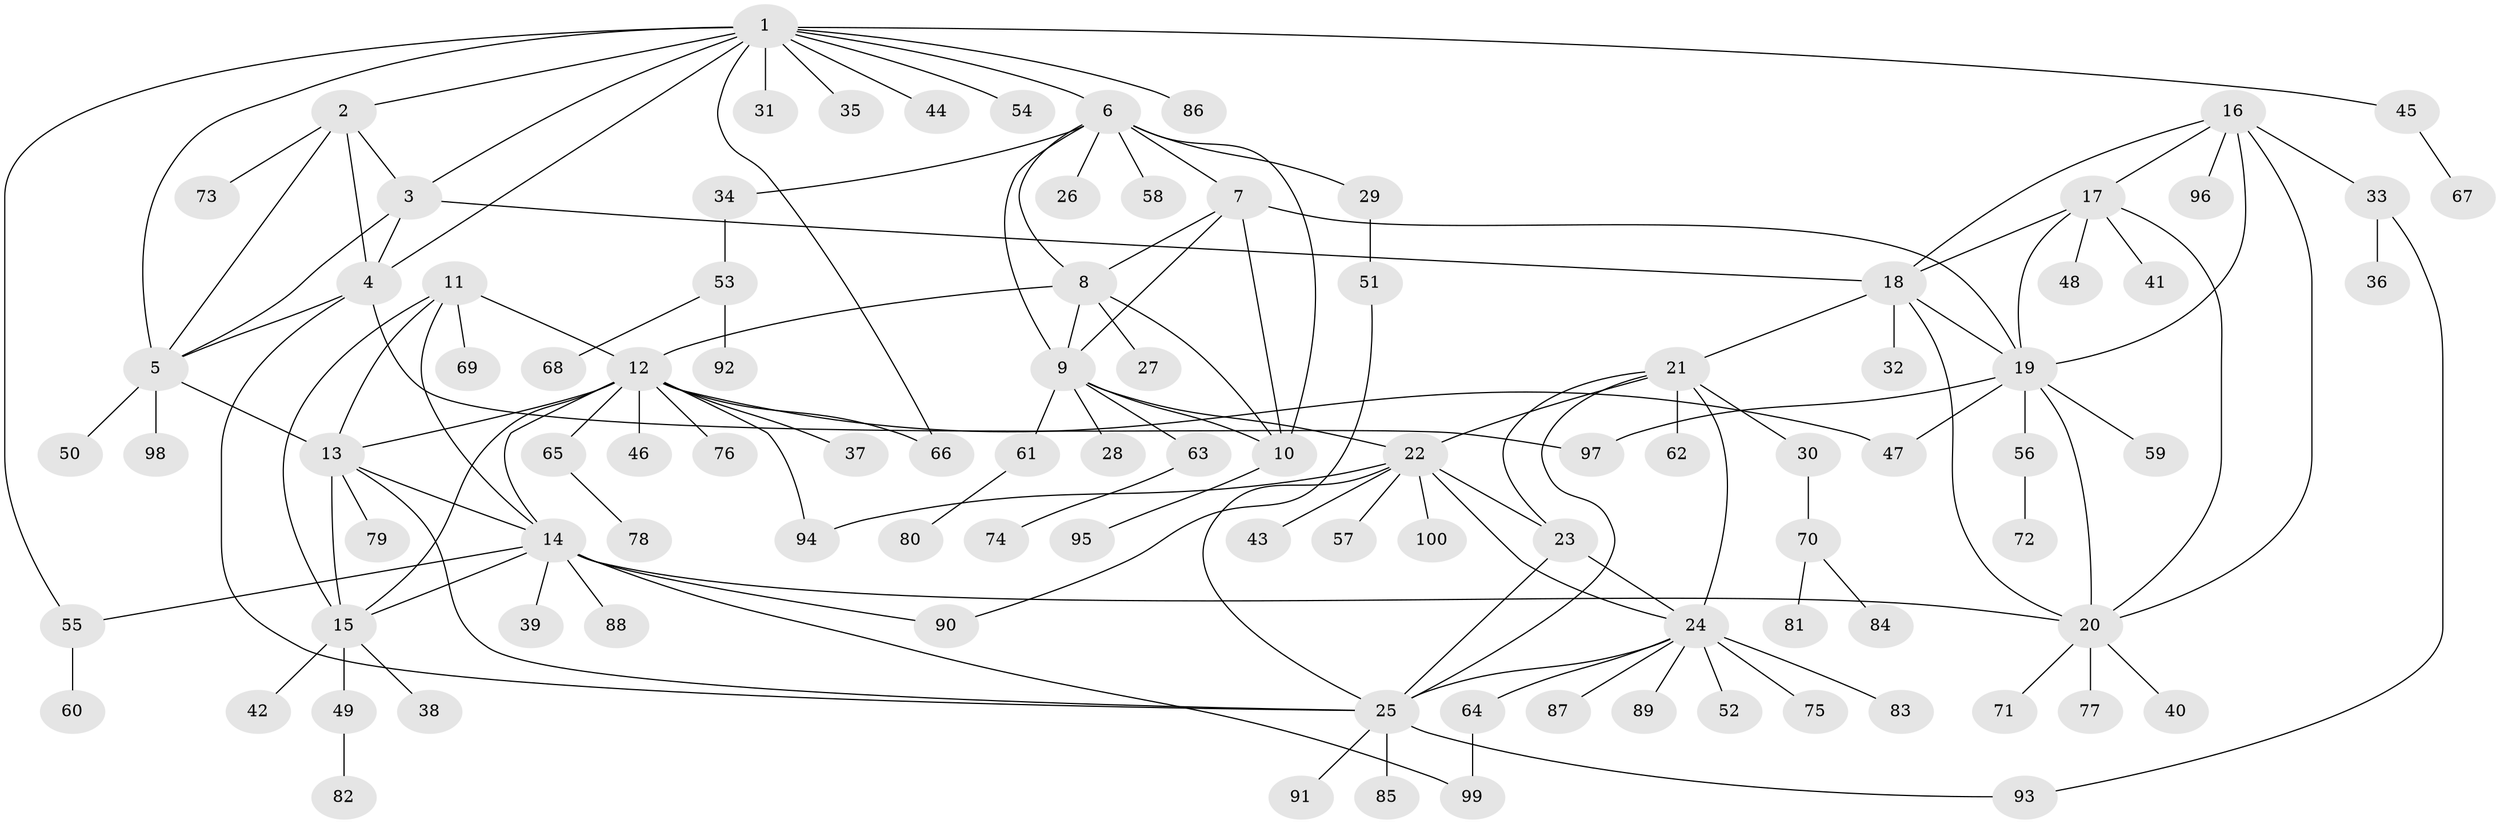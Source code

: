 // coarse degree distribution, {12: 0.04, 3: 0.04, 6: 0.04, 11: 0.013333333333333334, 8: 0.04, 4: 0.04, 10: 0.013333333333333334, 5: 0.013333333333333334, 7: 0.04, 1: 0.56, 2: 0.16}
// Generated by graph-tools (version 1.1) at 2025/24/03/03/25 07:24:13]
// undirected, 100 vertices, 143 edges
graph export_dot {
graph [start="1"]
  node [color=gray90,style=filled];
  1;
  2;
  3;
  4;
  5;
  6;
  7;
  8;
  9;
  10;
  11;
  12;
  13;
  14;
  15;
  16;
  17;
  18;
  19;
  20;
  21;
  22;
  23;
  24;
  25;
  26;
  27;
  28;
  29;
  30;
  31;
  32;
  33;
  34;
  35;
  36;
  37;
  38;
  39;
  40;
  41;
  42;
  43;
  44;
  45;
  46;
  47;
  48;
  49;
  50;
  51;
  52;
  53;
  54;
  55;
  56;
  57;
  58;
  59;
  60;
  61;
  62;
  63;
  64;
  65;
  66;
  67;
  68;
  69;
  70;
  71;
  72;
  73;
  74;
  75;
  76;
  77;
  78;
  79;
  80;
  81;
  82;
  83;
  84;
  85;
  86;
  87;
  88;
  89;
  90;
  91;
  92;
  93;
  94;
  95;
  96;
  97;
  98;
  99;
  100;
  1 -- 2;
  1 -- 3;
  1 -- 4;
  1 -- 5;
  1 -- 6;
  1 -- 31;
  1 -- 35;
  1 -- 44;
  1 -- 45;
  1 -- 54;
  1 -- 55;
  1 -- 66;
  1 -- 86;
  2 -- 3;
  2 -- 4;
  2 -- 5;
  2 -- 73;
  3 -- 4;
  3 -- 5;
  3 -- 18;
  4 -- 5;
  4 -- 25;
  4 -- 97;
  5 -- 13;
  5 -- 50;
  5 -- 98;
  6 -- 7;
  6 -- 8;
  6 -- 9;
  6 -- 10;
  6 -- 26;
  6 -- 29;
  6 -- 34;
  6 -- 58;
  7 -- 8;
  7 -- 9;
  7 -- 10;
  7 -- 19;
  8 -- 9;
  8 -- 10;
  8 -- 12;
  8 -- 27;
  9 -- 10;
  9 -- 22;
  9 -- 28;
  9 -- 61;
  9 -- 63;
  10 -- 95;
  11 -- 12;
  11 -- 13;
  11 -- 14;
  11 -- 15;
  11 -- 69;
  12 -- 13;
  12 -- 14;
  12 -- 15;
  12 -- 37;
  12 -- 46;
  12 -- 47;
  12 -- 65;
  12 -- 66;
  12 -- 76;
  12 -- 94;
  13 -- 14;
  13 -- 15;
  13 -- 25;
  13 -- 79;
  14 -- 15;
  14 -- 20;
  14 -- 39;
  14 -- 55;
  14 -- 88;
  14 -- 90;
  14 -- 99;
  15 -- 38;
  15 -- 42;
  15 -- 49;
  16 -- 17;
  16 -- 18;
  16 -- 19;
  16 -- 20;
  16 -- 33;
  16 -- 96;
  17 -- 18;
  17 -- 19;
  17 -- 20;
  17 -- 41;
  17 -- 48;
  18 -- 19;
  18 -- 20;
  18 -- 21;
  18 -- 32;
  19 -- 20;
  19 -- 47;
  19 -- 56;
  19 -- 59;
  19 -- 97;
  20 -- 40;
  20 -- 71;
  20 -- 77;
  21 -- 22;
  21 -- 23;
  21 -- 24;
  21 -- 25;
  21 -- 30;
  21 -- 62;
  22 -- 23;
  22 -- 24;
  22 -- 25;
  22 -- 43;
  22 -- 57;
  22 -- 94;
  22 -- 100;
  23 -- 24;
  23 -- 25;
  24 -- 25;
  24 -- 52;
  24 -- 64;
  24 -- 75;
  24 -- 83;
  24 -- 87;
  24 -- 89;
  25 -- 85;
  25 -- 91;
  25 -- 93;
  29 -- 51;
  30 -- 70;
  33 -- 36;
  33 -- 93;
  34 -- 53;
  45 -- 67;
  49 -- 82;
  51 -- 90;
  53 -- 68;
  53 -- 92;
  55 -- 60;
  56 -- 72;
  61 -- 80;
  63 -- 74;
  64 -- 99;
  65 -- 78;
  70 -- 81;
  70 -- 84;
}
